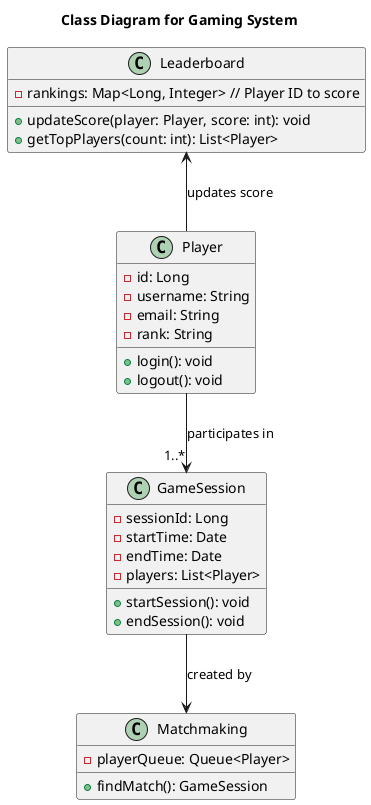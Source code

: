 @startuml
title Class Diagram for Gaming System

class Player {
    - id: Long
    - username: String
    - email: String
    - rank: String
    + login(): void
    + logout(): void
}

class GameSession {
    - sessionId: Long
    - startTime: Date
    - endTime: Date
    - players: List<Player>
    + startSession(): void
    + endSession(): void
}

class Matchmaking {
    - playerQueue: Queue<Player>
    + findMatch(): GameSession
}

class Leaderboard {
    - rankings: Map<Long, Integer> // Player ID to score
    + updateScore(player: Player, score: int): void
    + getTopPlayers(count: int): List<Player>
}

Player --> "1..*" GameSession : "participates in"
GameSession --> Matchmaking : "created by"
Leaderboard <-- Player : "updates score"

@enduml
